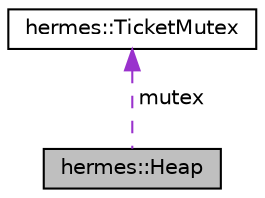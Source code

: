 digraph "hermes::Heap"
{
 // LATEX_PDF_SIZE
  edge [fontname="Helvetica",fontsize="10",labelfontname="Helvetica",labelfontsize="10"];
  node [fontname="Helvetica",fontsize="10",shape=record];
  Node1 [label="hermes::Heap",height=0.2,width=0.4,color="black", fillcolor="grey75", style="filled", fontcolor="black",tooltip=" "];
  Node2 -> Node1 [dir="back",color="darkorchid3",fontsize="10",style="dashed",label=" mutex" ,fontname="Helvetica"];
  Node2 [label="hermes::TicketMutex",height=0.2,width=0.4,color="black", fillcolor="white", style="filled",URL="$structhermes_1_1_ticket_mutex.html",tooltip=" "];
}
